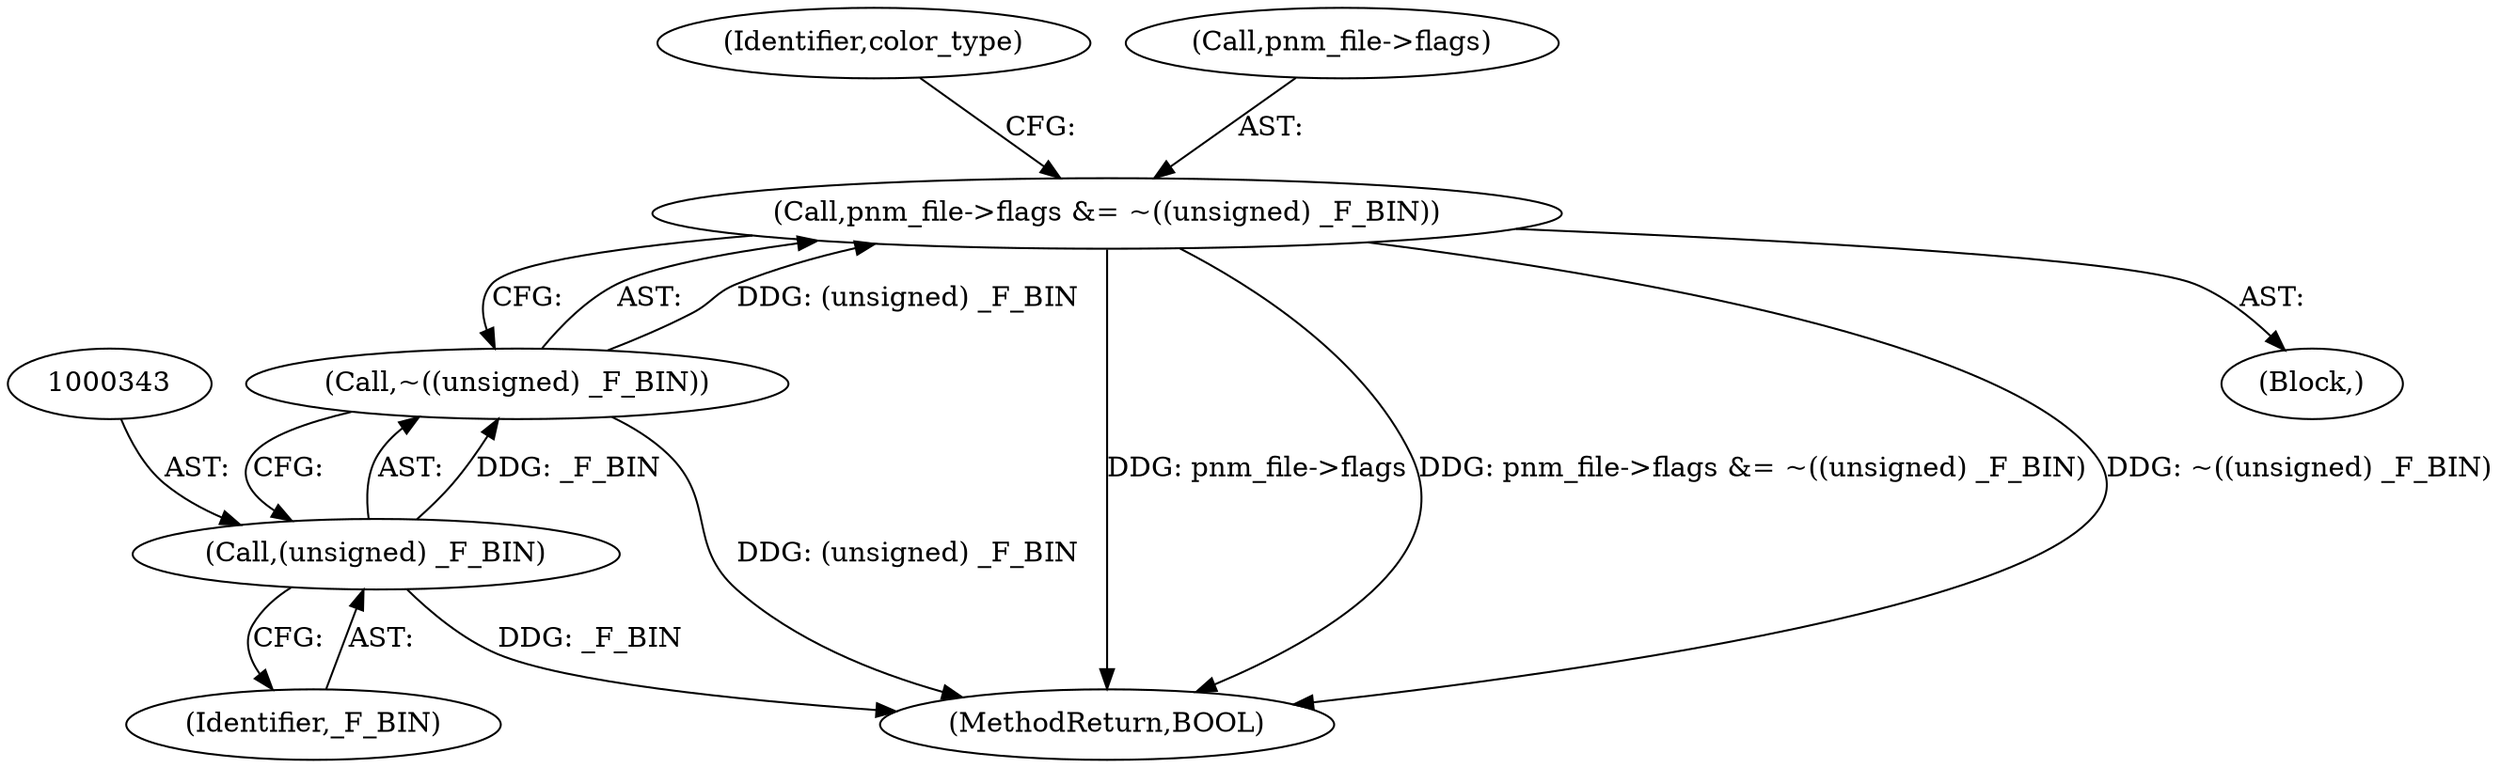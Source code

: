 digraph "0_Android_9d4853418ab2f754c2b63e091c29c5529b8b86ca_157@pointer" {
"1000337" [label="(Call,pnm_file->flags &= ~((unsigned) _F_BIN))"];
"1000341" [label="(Call,~((unsigned) _F_BIN))"];
"1000342" [label="(Call,(unsigned) _F_BIN)"];
"1000347" [label="(Identifier,color_type)"];
"1000337" [label="(Call,pnm_file->flags &= ~((unsigned) _F_BIN))"];
"1000775" [label="(MethodReturn,BOOL)"];
"1000341" [label="(Call,~((unsigned) _F_BIN))"];
"1000344" [label="(Identifier,_F_BIN)"];
"1000333" [label="(Block,)"];
"1000342" [label="(Call,(unsigned) _F_BIN)"];
"1000338" [label="(Call,pnm_file->flags)"];
"1000337" -> "1000333"  [label="AST: "];
"1000337" -> "1000341"  [label="CFG: "];
"1000338" -> "1000337"  [label="AST: "];
"1000341" -> "1000337"  [label="AST: "];
"1000347" -> "1000337"  [label="CFG: "];
"1000337" -> "1000775"  [label="DDG: pnm_file->flags"];
"1000337" -> "1000775"  [label="DDG: pnm_file->flags &= ~((unsigned) _F_BIN)"];
"1000337" -> "1000775"  [label="DDG: ~((unsigned) _F_BIN)"];
"1000341" -> "1000337"  [label="DDG: (unsigned) _F_BIN"];
"1000341" -> "1000342"  [label="CFG: "];
"1000342" -> "1000341"  [label="AST: "];
"1000341" -> "1000775"  [label="DDG: (unsigned) _F_BIN"];
"1000342" -> "1000341"  [label="DDG: _F_BIN"];
"1000342" -> "1000344"  [label="CFG: "];
"1000343" -> "1000342"  [label="AST: "];
"1000344" -> "1000342"  [label="AST: "];
"1000342" -> "1000775"  [label="DDG: _F_BIN"];
}
